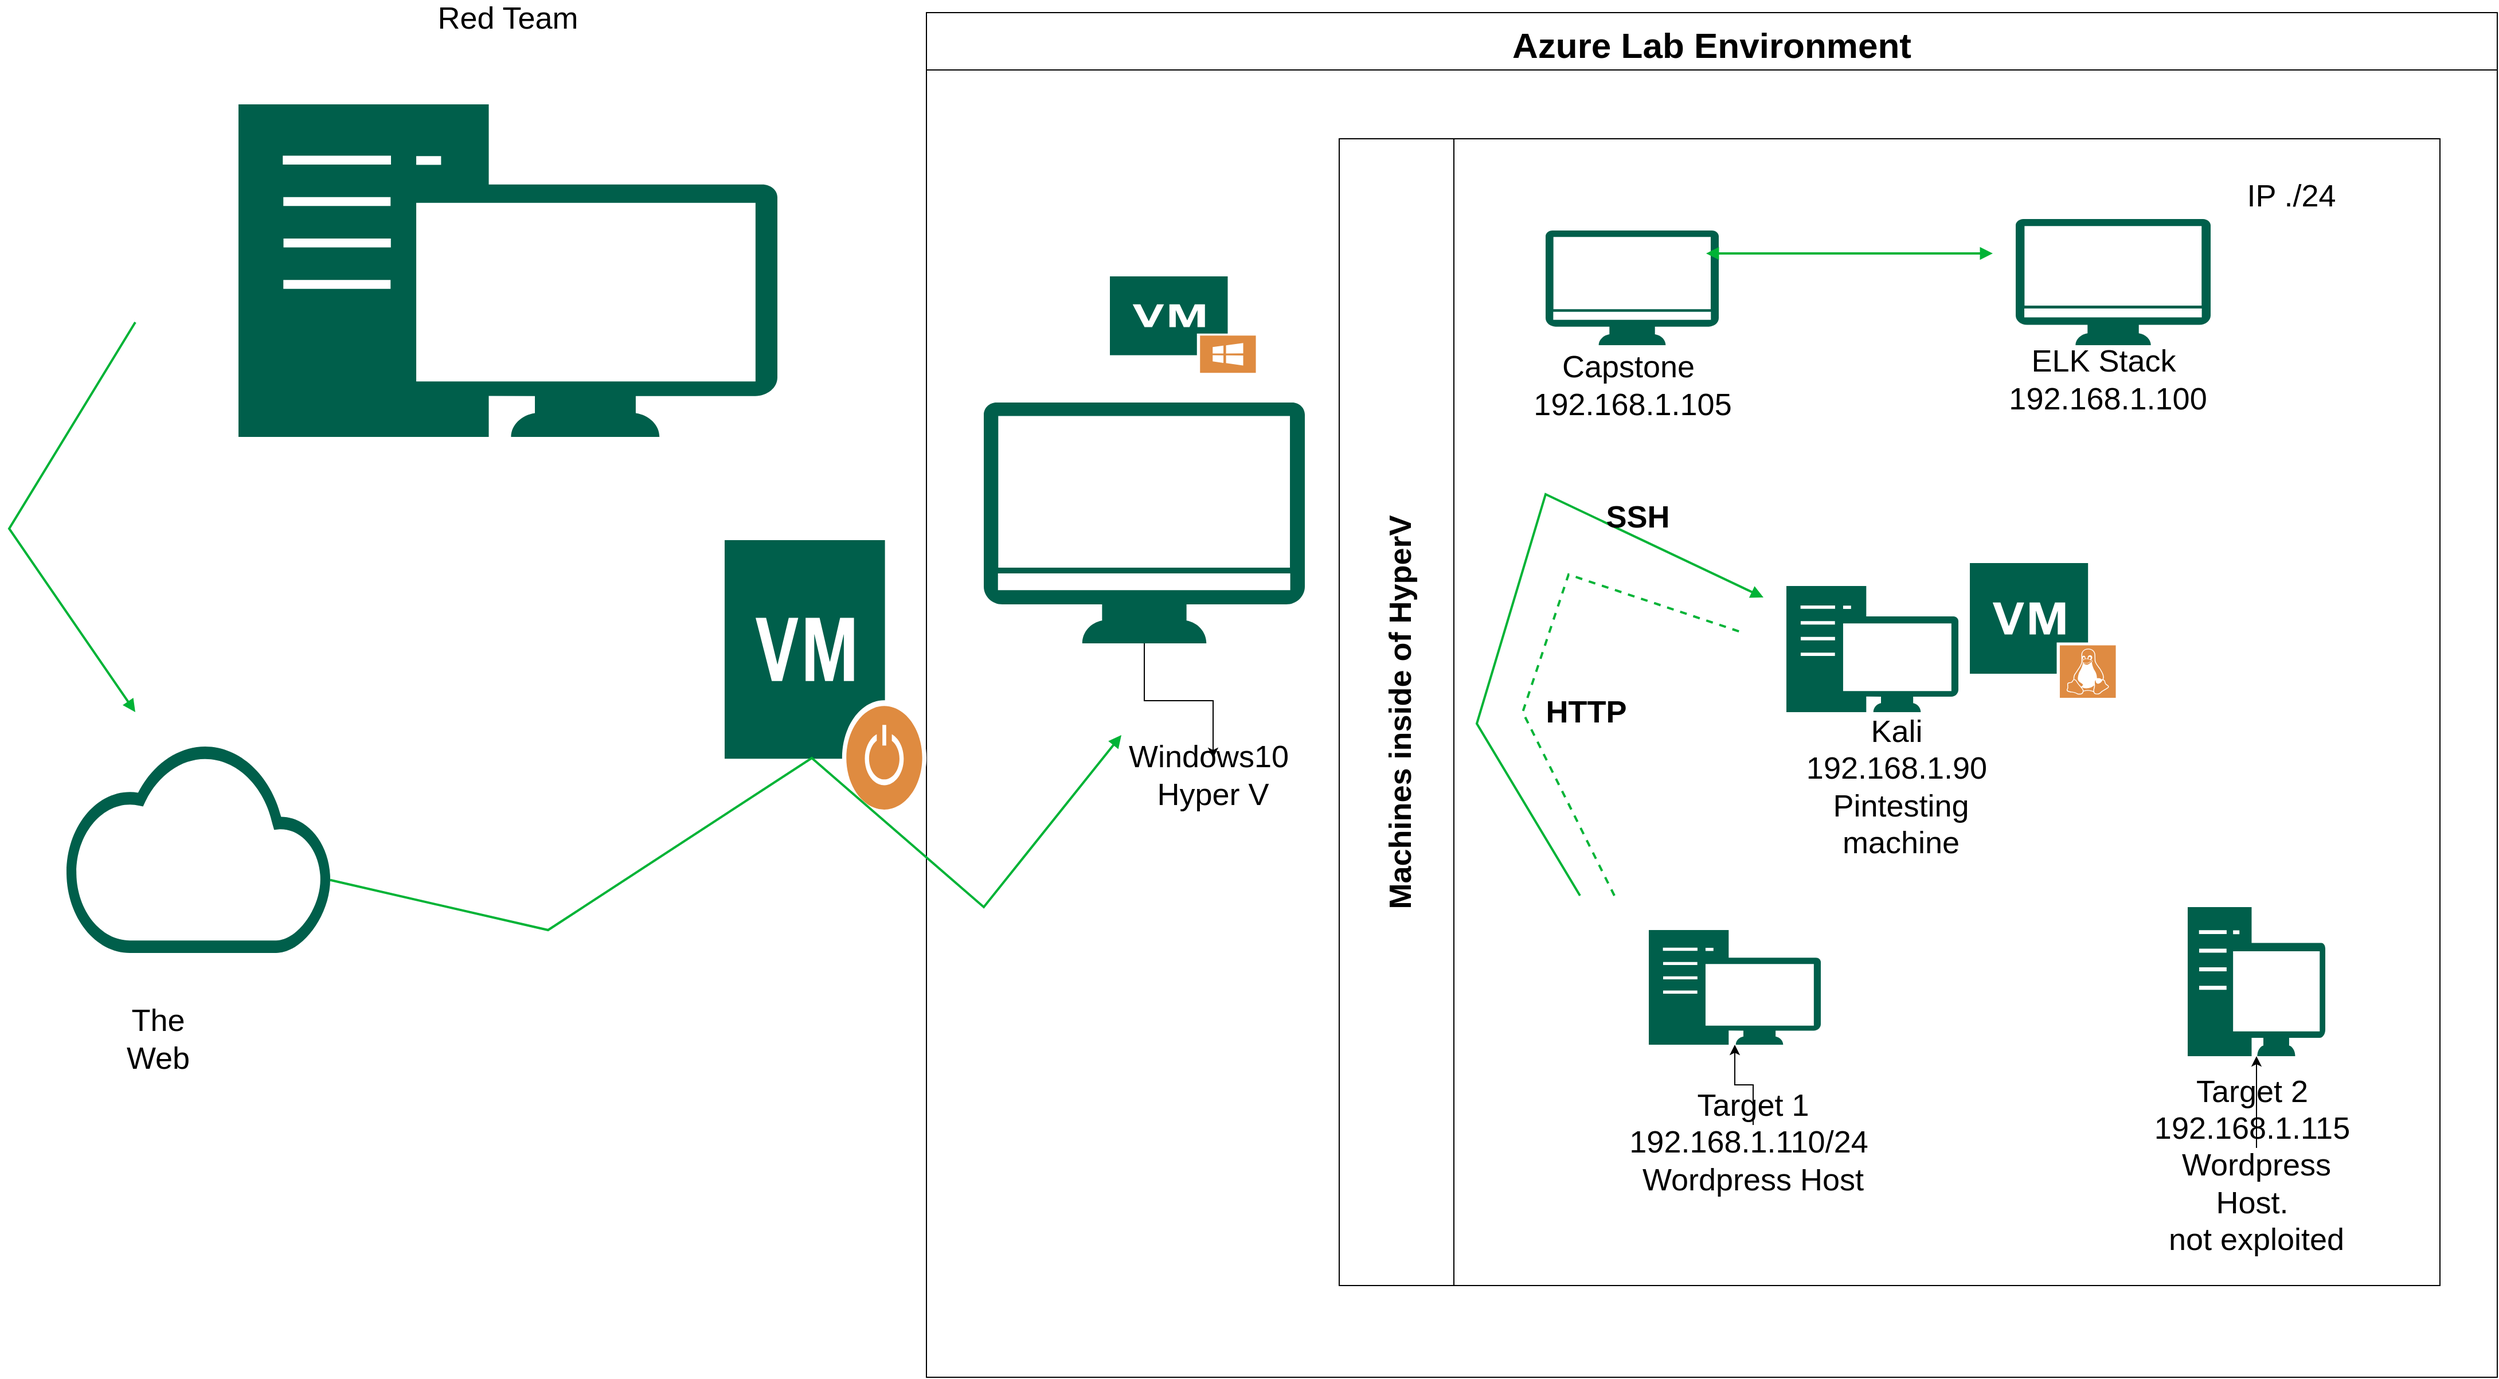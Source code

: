 <mxfile version="15.5.1" type="github">
  <diagram id="nI_DurhHPtJgO5PJnVj8" name="Page-1">
    <mxGraphModel dx="1067" dy="612" grid="1" gridSize="10" guides="1" tooltips="1" connect="1" arrows="1" fold="1" page="1" pageScale="1" pageWidth="4681" pageHeight="3300" math="0" shadow="0">
      <root>
        <mxCell id="0" />
        <mxCell id="1" parent="0" />
        <mxCell id="EkZBcX4_fD0VMtyZHjmk-1" value="Azure Lab Environment" style="swimlane;startSize=50;fontSize=31;" vertex="1" parent="1">
          <mxGeometry x="990" y="670" width="1370" height="1190" as="geometry" />
        </mxCell>
        <mxCell id="EkZBcX4_fD0VMtyZHjmk-28" value="" style="edgeStyle=orthogonalEdgeStyle;rounded=0;orthogonalLoop=1;jettySize=auto;html=1;fontSize=27;" edge="1" parent="EkZBcX4_fD0VMtyZHjmk-1" source="EkZBcX4_fD0VMtyZHjmk-16" target="EkZBcX4_fD0VMtyZHjmk-26">
          <mxGeometry relative="1" as="geometry" />
        </mxCell>
        <mxCell id="EkZBcX4_fD0VMtyZHjmk-16" value="" style="sketch=0;pointerEvents=1;shadow=0;dashed=0;html=1;strokeColor=none;fillColor=#005F4B;labelPosition=center;verticalLabelPosition=bottom;verticalAlign=top;align=center;outlineConnect=0;shape=mxgraph.veeam2.monitor;fontSize=27;" vertex="1" parent="EkZBcX4_fD0VMtyZHjmk-1">
          <mxGeometry x="50" y="340" width="280" height="210" as="geometry" />
        </mxCell>
        <mxCell id="EkZBcX4_fD0VMtyZHjmk-21" value="" style="sketch=0;pointerEvents=1;shadow=0;dashed=0;html=1;strokeColor=none;fillColor=#005F4B;labelPosition=center;verticalLabelPosition=bottom;verticalAlign=top;align=center;outlineConnect=0;shape=mxgraph.veeam2.windows_vm;fontSize=27;" vertex="1" parent="EkZBcX4_fD0VMtyZHjmk-1">
          <mxGeometry x="160" y="230" width="130" height="86" as="geometry" />
        </mxCell>
        <mxCell id="EkZBcX4_fD0VMtyZHjmk-26" value="Windows10&amp;nbsp;&lt;br&gt;Hyper V" style="text;html=1;strokeColor=none;fillColor=none;align=center;verticalAlign=middle;whiteSpace=wrap;rounded=0;fontSize=27;" vertex="1" parent="EkZBcX4_fD0VMtyZHjmk-1">
          <mxGeometry x="230" y="650" width="40" height="30" as="geometry" />
        </mxCell>
        <mxCell id="EkZBcX4_fD0VMtyZHjmk-2" value="Machines inside of HyperV" style="swimlane;horizontal=0;startSize=100;fontSize=27;" vertex="1" parent="EkZBcX4_fD0VMtyZHjmk-1">
          <mxGeometry x="360" y="110" width="960" height="1000" as="geometry" />
        </mxCell>
        <mxCell id="EkZBcX4_fD0VMtyZHjmk-11" value="" style="sketch=0;pointerEvents=1;shadow=0;dashed=0;html=1;strokeColor=none;fillColor=#005F4B;labelPosition=center;verticalLabelPosition=bottom;verticalAlign=top;align=center;outlineConnect=0;shape=mxgraph.veeam2.workstation;fontSize=27;" vertex="1" parent="EkZBcX4_fD0VMtyZHjmk-2">
          <mxGeometry x="270" y="690" width="150" height="100" as="geometry" />
        </mxCell>
        <mxCell id="EkZBcX4_fD0VMtyZHjmk-12" value="" style="sketch=0;pointerEvents=1;shadow=0;dashed=0;html=1;strokeColor=none;fillColor=#005F4B;labelPosition=center;verticalLabelPosition=bottom;verticalAlign=top;align=center;outlineConnect=0;shape=mxgraph.veeam2.workstation;fontSize=27;" vertex="1" parent="EkZBcX4_fD0VMtyZHjmk-2">
          <mxGeometry x="740" y="670" width="120" height="130" as="geometry" />
        </mxCell>
        <mxCell id="EkZBcX4_fD0VMtyZHjmk-13" value="" style="sketch=0;pointerEvents=1;shadow=0;dashed=0;html=1;strokeColor=none;fillColor=#005F4B;labelPosition=center;verticalLabelPosition=bottom;verticalAlign=top;align=center;outlineConnect=0;shape=mxgraph.veeam2.workstation;fontSize=27;" vertex="1" parent="EkZBcX4_fD0VMtyZHjmk-2">
          <mxGeometry x="390" y="390" width="150" height="110" as="geometry" />
        </mxCell>
        <mxCell id="EkZBcX4_fD0VMtyZHjmk-14" value="" style="sketch=0;pointerEvents=1;shadow=0;dashed=0;html=1;strokeColor=none;fillColor=#005F4B;labelPosition=center;verticalLabelPosition=bottom;verticalAlign=top;align=center;outlineConnect=0;shape=mxgraph.veeam2.monitor;fontSize=27;" vertex="1" parent="EkZBcX4_fD0VMtyZHjmk-2">
          <mxGeometry x="180" y="80" width="151" height="100" as="geometry" />
        </mxCell>
        <mxCell id="EkZBcX4_fD0VMtyZHjmk-15" value="" style="sketch=0;pointerEvents=1;shadow=0;dashed=0;html=1;strokeColor=none;fillColor=#005F4B;labelPosition=center;verticalLabelPosition=bottom;verticalAlign=top;align=center;outlineConnect=0;shape=mxgraph.veeam2.monitor;fontSize=27;" vertex="1" parent="EkZBcX4_fD0VMtyZHjmk-2">
          <mxGeometry x="590" y="70" width="170" height="110" as="geometry" />
        </mxCell>
        <mxCell id="EkZBcX4_fD0VMtyZHjmk-20" value="" style="sketch=0;pointerEvents=1;shadow=0;dashed=0;html=1;strokeColor=none;fillColor=#005F4B;labelPosition=center;verticalLabelPosition=bottom;verticalAlign=top;align=center;outlineConnect=0;shape=mxgraph.veeam2.linux_vm;fontSize=27;" vertex="1" parent="EkZBcX4_fD0VMtyZHjmk-2">
          <mxGeometry x="550" y="370" width="130" height="120" as="geometry" />
        </mxCell>
        <mxCell id="EkZBcX4_fD0VMtyZHjmk-32" value="" style="edgeStyle=orthogonalEdgeStyle;rounded=0;orthogonalLoop=1;jettySize=auto;html=1;fontSize=27;" edge="1" parent="EkZBcX4_fD0VMtyZHjmk-2" source="EkZBcX4_fD0VMtyZHjmk-29" target="EkZBcX4_fD0VMtyZHjmk-11">
          <mxGeometry relative="1" as="geometry" />
        </mxCell>
        <mxCell id="EkZBcX4_fD0VMtyZHjmk-29" value="Target 1&lt;br&gt;192.168.1.110/24&amp;nbsp;&lt;br&gt;Wordpress Host" style="text;html=1;strokeColor=none;fillColor=none;align=center;verticalAlign=middle;whiteSpace=wrap;rounded=0;fontSize=27;" vertex="1" parent="EkZBcX4_fD0VMtyZHjmk-2">
          <mxGeometry x="331" y="860" width="60" height="30" as="geometry" />
        </mxCell>
        <mxCell id="EkZBcX4_fD0VMtyZHjmk-35" value="" style="edgeStyle=orthogonalEdgeStyle;rounded=0;orthogonalLoop=1;jettySize=auto;html=1;fontSize=27;" edge="1" parent="EkZBcX4_fD0VMtyZHjmk-2" source="EkZBcX4_fD0VMtyZHjmk-33" target="EkZBcX4_fD0VMtyZHjmk-12">
          <mxGeometry relative="1" as="geometry" />
        </mxCell>
        <mxCell id="EkZBcX4_fD0VMtyZHjmk-33" value="Target 2&amp;nbsp;&lt;br&gt;192.168.1.115&amp;nbsp;&lt;br&gt;Wordpress Host.&amp;nbsp;&lt;br&gt;not exploited" style="text;html=1;strokeColor=none;fillColor=none;align=center;verticalAlign=middle;whiteSpace=wrap;rounded=0;fontSize=27;" vertex="1" parent="EkZBcX4_fD0VMtyZHjmk-2">
          <mxGeometry x="770" y="880" width="60" height="30" as="geometry" />
        </mxCell>
        <mxCell id="EkZBcX4_fD0VMtyZHjmk-36" value="Kali&amp;nbsp;&lt;br&gt;192.168.1.90&amp;nbsp;&lt;br&gt;Pintesting machine" style="text;html=1;strokeColor=none;fillColor=none;align=center;verticalAlign=middle;whiteSpace=wrap;rounded=0;fontSize=27;" vertex="1" parent="EkZBcX4_fD0VMtyZHjmk-2">
          <mxGeometry x="460" y="550" width="60" height="30" as="geometry" />
        </mxCell>
        <mxCell id="EkZBcX4_fD0VMtyZHjmk-38" value="Capstone&amp;nbsp;&lt;br&gt;192.168.1.105" style="text;html=1;strokeColor=none;fillColor=none;align=center;verticalAlign=middle;whiteSpace=wrap;rounded=0;fontSize=27;" vertex="1" parent="EkZBcX4_fD0VMtyZHjmk-2">
          <mxGeometry x="225.5" y="200" width="60" height="30" as="geometry" />
        </mxCell>
        <mxCell id="EkZBcX4_fD0VMtyZHjmk-41" value="&lt;b&gt;HTTP&lt;/b&gt;" style="text;html=1;align=center;verticalAlign=middle;resizable=0;points=[];autosize=1;strokeColor=none;fillColor=none;fontSize=27;" vertex="1" parent="EkZBcX4_fD0VMtyZHjmk-2">
          <mxGeometry x="170" y="480" width="90" height="40" as="geometry" />
        </mxCell>
        <mxCell id="EkZBcX4_fD0VMtyZHjmk-6" value="" style="edgeStyle=none;rounded=0;html=1;jettySize=auto;orthogonalLoop=1;strokeColor=#00B336;strokeWidth=2;fontColor=#000000;jumpStyle=none;endArrow=block;endFill=1;startArrow=none;fontSize=27;" edge="1" parent="1">
          <mxGeometry width="100" relative="1" as="geometry">
            <mxPoint x="1560" y="1440" as="sourcePoint" />
            <mxPoint x="1720" y="1180" as="targetPoint" />
            <Array as="points">
              <mxPoint x="1470" y="1290" />
              <mxPoint x="1530" y="1090" />
            </Array>
          </mxGeometry>
        </mxCell>
        <mxCell id="EkZBcX4_fD0VMtyZHjmk-8" value="" style="edgeStyle=none;rounded=0;html=1;jettySize=auto;orthogonalLoop=1;strokeColor=#00B336;strokeWidth=2;fontColor=#000000;jumpStyle=none;endArrow=block;endFill=1;startArrow=block;startFill=1;fontSize=27;" edge="1" parent="1">
          <mxGeometry width="100" relative="1" as="geometry">
            <mxPoint x="1670" y="880" as="sourcePoint" />
            <mxPoint x="1920" y="880" as="targetPoint" />
          </mxGeometry>
        </mxCell>
        <mxCell id="EkZBcX4_fD0VMtyZHjmk-9" value="" style="edgeStyle=none;rounded=0;html=1;jettySize=auto;orthogonalLoop=1;strokeColor=#00B336;strokeWidth=2;fontColor=#000000;jumpStyle=none;endArrow=none;endFill=0;startArrow=none;dashed=1;fontSize=27;" edge="1" parent="1">
          <mxGeometry width="100" relative="1" as="geometry">
            <mxPoint x="1590" y="1440" as="sourcePoint" />
            <mxPoint x="1700" y="1210" as="targetPoint" />
            <Array as="points">
              <mxPoint x="1510" y="1280" />
              <mxPoint x="1550" y="1160" />
            </Array>
          </mxGeometry>
        </mxCell>
        <mxCell id="EkZBcX4_fD0VMtyZHjmk-17" value="" style="sketch=0;pointerEvents=1;shadow=0;dashed=0;html=1;strokeColor=none;fillColor=#005F4B;labelPosition=center;verticalLabelPosition=bottom;verticalAlign=top;align=center;outlineConnect=0;shape=mxgraph.veeam2.workstation;fontSize=27;" vertex="1" parent="1">
          <mxGeometry x="390" y="750" width="470" height="290" as="geometry" />
        </mxCell>
        <mxCell id="EkZBcX4_fD0VMtyZHjmk-18" value="" style="sketch=0;pointerEvents=1;shadow=0;dashed=0;html=1;strokeColor=none;fillColor=#005F4B;labelPosition=center;verticalLabelPosition=bottom;verticalAlign=top;align=center;outlineConnect=0;shape=mxgraph.veeam2.cloud;fontSize=27;" vertex="1" parent="1">
          <mxGeometry x="240" y="1310" width="230" height="180" as="geometry" />
        </mxCell>
        <mxCell id="EkZBcX4_fD0VMtyZHjmk-19" value="" style="sketch=0;pointerEvents=1;shadow=0;dashed=0;html=1;strokeColor=none;fillColor=#005F4B;labelPosition=center;verticalLabelPosition=bottom;verticalAlign=top;align=center;outlineConnect=0;shape=mxgraph.veeam2.vm_turn_on_off;fontSize=27;" vertex="1" parent="1">
          <mxGeometry x="814" y="1130" width="176" height="240" as="geometry" />
        </mxCell>
        <mxCell id="EkZBcX4_fD0VMtyZHjmk-22" value="" style="edgeStyle=none;rounded=0;html=1;jettySize=auto;orthogonalLoop=1;strokeColor=#00B336;strokeWidth=2;fontColor=#000000;jumpStyle=none;endArrow=block;endFill=1;startArrow=none;fontSize=27;" edge="1" parent="1">
          <mxGeometry width="100" relative="1" as="geometry">
            <mxPoint x="300" y="940" as="sourcePoint" />
            <mxPoint x="300" y="1280" as="targetPoint" />
            <Array as="points">
              <mxPoint x="190" y="1120" />
            </Array>
          </mxGeometry>
        </mxCell>
        <mxCell id="EkZBcX4_fD0VMtyZHjmk-23" value="" style="edgeStyle=none;rounded=0;html=1;jettySize=auto;orthogonalLoop=1;strokeColor=#00B336;strokeWidth=2;fontColor=#000000;jumpStyle=none;endArrow=block;endFill=1;startArrow=none;fontSize=27;" edge="1" parent="1" source="EkZBcX4_fD0VMtyZHjmk-18">
          <mxGeometry width="100" relative="1" as="geometry">
            <mxPoint x="520" y="1350" as="sourcePoint" />
            <mxPoint x="1160" y="1300" as="targetPoint" />
            <Array as="points">
              <mxPoint x="660" y="1470" />
              <mxPoint x="890" y="1320" />
              <mxPoint x="1040" y="1450" />
            </Array>
          </mxGeometry>
        </mxCell>
        <mxCell id="EkZBcX4_fD0VMtyZHjmk-24" value="Red Team" style="text;html=1;strokeColor=none;fillColor=none;align=center;verticalAlign=middle;whiteSpace=wrap;rounded=0;fontSize=27;" vertex="1" parent="1">
          <mxGeometry x="540" y="660" width="170" height="30" as="geometry" />
        </mxCell>
        <mxCell id="EkZBcX4_fD0VMtyZHjmk-25" value="The Web" style="text;html=1;strokeColor=none;fillColor=none;align=center;verticalAlign=middle;whiteSpace=wrap;rounded=0;fontSize=27;" vertex="1" parent="1">
          <mxGeometry x="290" y="1550" width="60" height="30" as="geometry" />
        </mxCell>
        <mxCell id="EkZBcX4_fD0VMtyZHjmk-39" value="ELK Stack&amp;nbsp;&lt;br&gt;192.168.1.100" style="text;html=1;align=center;verticalAlign=middle;resizable=0;points=[];autosize=1;strokeColor=none;fillColor=none;fontSize=27;" vertex="1" parent="1">
          <mxGeometry x="1925" y="955" width="190" height="70" as="geometry" />
        </mxCell>
        <mxCell id="EkZBcX4_fD0VMtyZHjmk-40" value="IP ./24" style="text;html=1;align=center;verticalAlign=middle;resizable=0;points=[];autosize=1;strokeColor=none;fillColor=none;fontSize=27;" vertex="1" parent="1">
          <mxGeometry x="2135" y="810" width="90" height="40" as="geometry" />
        </mxCell>
        <mxCell id="EkZBcX4_fD0VMtyZHjmk-42" value="&lt;b&gt;SSH&lt;/b&gt;" style="text;html=1;align=center;verticalAlign=middle;resizable=0;points=[];autosize=1;strokeColor=none;fillColor=none;fontSize=27;" vertex="1" parent="1">
          <mxGeometry x="1575" y="1090" width="70" height="40" as="geometry" />
        </mxCell>
      </root>
    </mxGraphModel>
  </diagram>
</mxfile>
